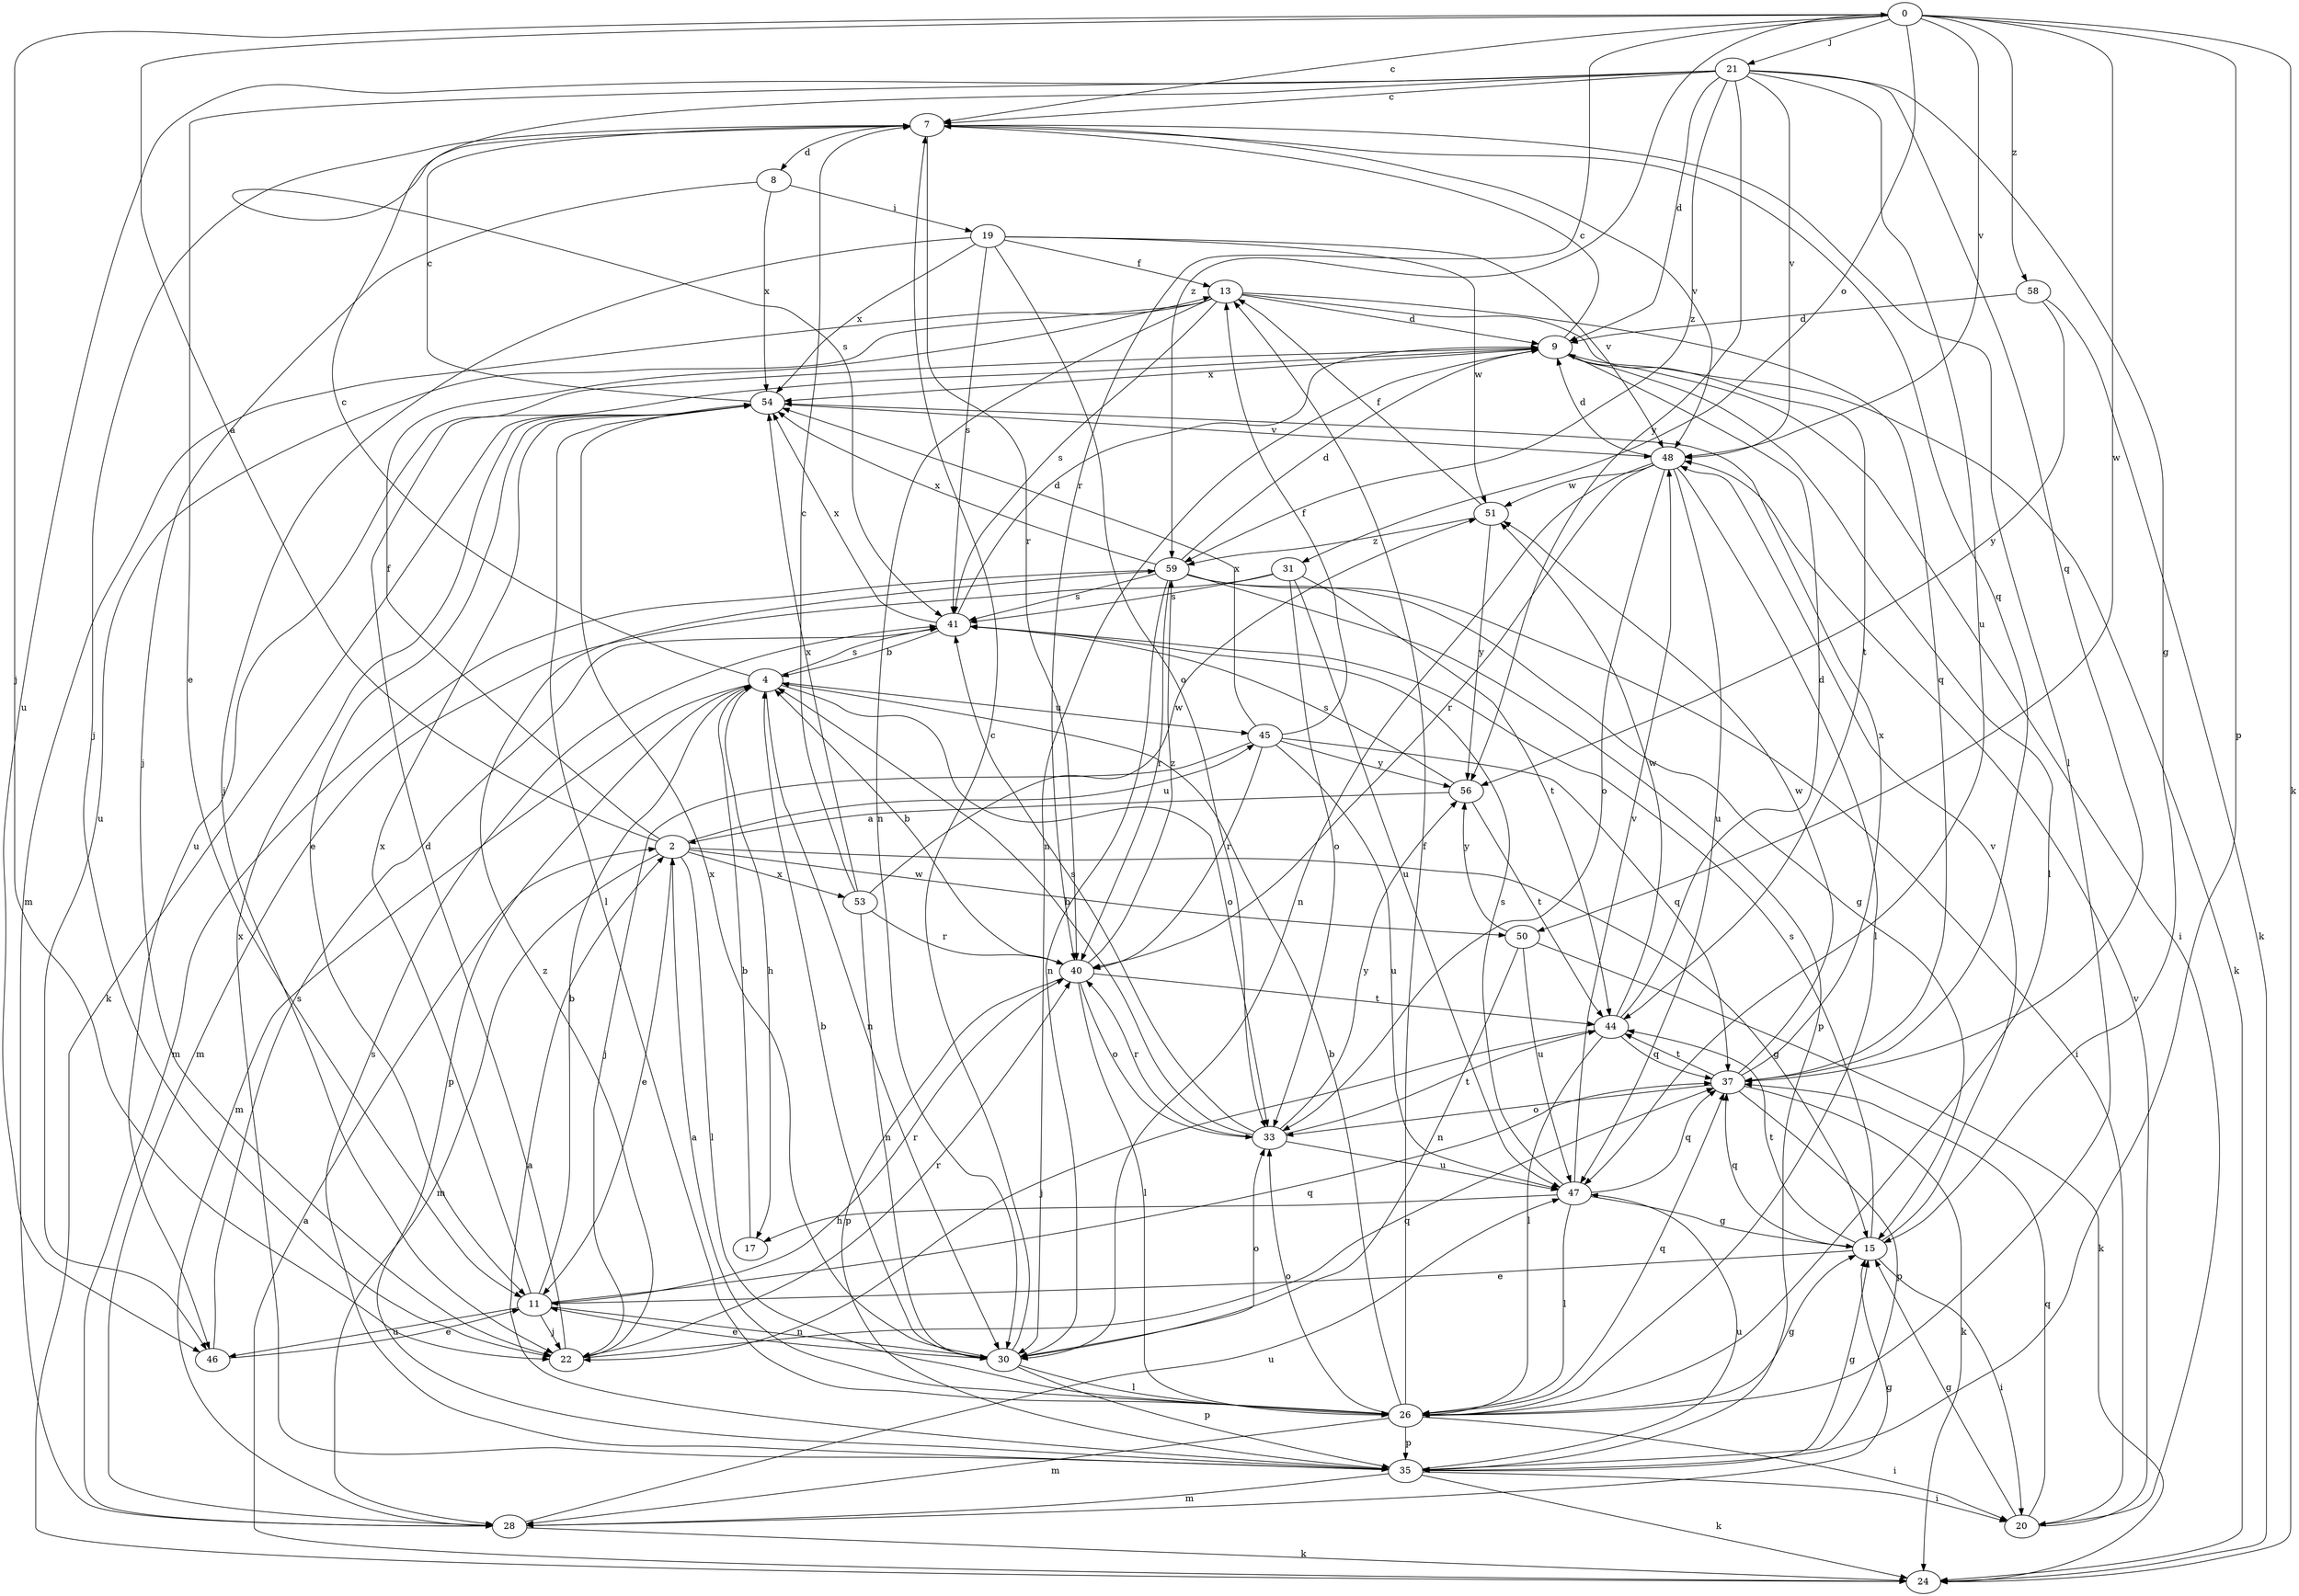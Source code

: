 strict digraph  {
0;
2;
4;
7;
8;
9;
11;
13;
15;
17;
19;
20;
21;
22;
24;
26;
28;
30;
31;
33;
35;
37;
40;
41;
44;
45;
46;
47;
48;
50;
51;
53;
54;
56;
58;
59;
0 -> 7  [label=c];
0 -> 21  [label=j];
0 -> 22  [label=j];
0 -> 24  [label=k];
0 -> 31  [label=o];
0 -> 35  [label=p];
0 -> 40  [label=r];
0 -> 48  [label=v];
0 -> 50  [label=w];
0 -> 58  [label=z];
0 -> 59  [label=z];
2 -> 0  [label=a];
2 -> 11  [label=e];
2 -> 13  [label=f];
2 -> 15  [label=g];
2 -> 26  [label=l];
2 -> 28  [label=m];
2 -> 45  [label=u];
2 -> 50  [label=w];
2 -> 53  [label=x];
4 -> 7  [label=c];
4 -> 17  [label=h];
4 -> 28  [label=m];
4 -> 30  [label=n];
4 -> 33  [label=o];
4 -> 35  [label=p];
4 -> 41  [label=s];
4 -> 45  [label=u];
7 -> 8  [label=d];
7 -> 22  [label=j];
7 -> 26  [label=l];
7 -> 37  [label=q];
7 -> 40  [label=r];
7 -> 48  [label=v];
8 -> 19  [label=i];
8 -> 22  [label=j];
8 -> 54  [label=x];
9 -> 7  [label=c];
9 -> 20  [label=i];
9 -> 24  [label=k];
9 -> 26  [label=l];
9 -> 30  [label=n];
9 -> 46  [label=u];
9 -> 54  [label=x];
11 -> 4  [label=b];
11 -> 22  [label=j];
11 -> 30  [label=n];
11 -> 37  [label=q];
11 -> 40  [label=r];
11 -> 46  [label=u];
11 -> 54  [label=x];
13 -> 9  [label=d];
13 -> 28  [label=m];
13 -> 30  [label=n];
13 -> 37  [label=q];
13 -> 41  [label=s];
13 -> 44  [label=t];
13 -> 46  [label=u];
15 -> 11  [label=e];
15 -> 20  [label=i];
15 -> 37  [label=q];
15 -> 41  [label=s];
15 -> 44  [label=t];
15 -> 48  [label=v];
17 -> 4  [label=b];
19 -> 13  [label=f];
19 -> 22  [label=j];
19 -> 33  [label=o];
19 -> 41  [label=s];
19 -> 48  [label=v];
19 -> 51  [label=w];
19 -> 54  [label=x];
20 -> 15  [label=g];
20 -> 37  [label=q];
20 -> 48  [label=v];
21 -> 7  [label=c];
21 -> 9  [label=d];
21 -> 11  [label=e];
21 -> 15  [label=g];
21 -> 37  [label=q];
21 -> 41  [label=s];
21 -> 46  [label=u];
21 -> 47  [label=u];
21 -> 48  [label=v];
21 -> 56  [label=y];
21 -> 59  [label=z];
22 -> 9  [label=d];
22 -> 37  [label=q];
22 -> 40  [label=r];
22 -> 59  [label=z];
24 -> 2  [label=a];
26 -> 2  [label=a];
26 -> 4  [label=b];
26 -> 13  [label=f];
26 -> 15  [label=g];
26 -> 20  [label=i];
26 -> 28  [label=m];
26 -> 33  [label=o];
26 -> 35  [label=p];
26 -> 37  [label=q];
28 -> 15  [label=g];
28 -> 24  [label=k];
28 -> 47  [label=u];
30 -> 4  [label=b];
30 -> 7  [label=c];
30 -> 11  [label=e];
30 -> 26  [label=l];
30 -> 33  [label=o];
30 -> 35  [label=p];
30 -> 54  [label=x];
31 -> 28  [label=m];
31 -> 33  [label=o];
31 -> 41  [label=s];
31 -> 44  [label=t];
31 -> 47  [label=u];
33 -> 4  [label=b];
33 -> 40  [label=r];
33 -> 41  [label=s];
33 -> 44  [label=t];
33 -> 47  [label=u];
33 -> 56  [label=y];
35 -> 2  [label=a];
35 -> 15  [label=g];
35 -> 20  [label=i];
35 -> 24  [label=k];
35 -> 28  [label=m];
35 -> 41  [label=s];
35 -> 47  [label=u];
35 -> 54  [label=x];
37 -> 24  [label=k];
37 -> 33  [label=o];
37 -> 35  [label=p];
37 -> 44  [label=t];
37 -> 51  [label=w];
37 -> 54  [label=x];
40 -> 4  [label=b];
40 -> 26  [label=l];
40 -> 33  [label=o];
40 -> 35  [label=p];
40 -> 44  [label=t];
40 -> 59  [label=z];
41 -> 4  [label=b];
41 -> 9  [label=d];
41 -> 54  [label=x];
44 -> 9  [label=d];
44 -> 22  [label=j];
44 -> 26  [label=l];
44 -> 37  [label=q];
44 -> 51  [label=w];
45 -> 13  [label=f];
45 -> 22  [label=j];
45 -> 37  [label=q];
45 -> 40  [label=r];
45 -> 47  [label=u];
45 -> 54  [label=x];
45 -> 56  [label=y];
46 -> 11  [label=e];
46 -> 41  [label=s];
47 -> 15  [label=g];
47 -> 17  [label=h];
47 -> 26  [label=l];
47 -> 37  [label=q];
47 -> 41  [label=s];
47 -> 48  [label=v];
48 -> 9  [label=d];
48 -> 26  [label=l];
48 -> 30  [label=n];
48 -> 33  [label=o];
48 -> 40  [label=r];
48 -> 47  [label=u];
48 -> 51  [label=w];
50 -> 24  [label=k];
50 -> 30  [label=n];
50 -> 47  [label=u];
50 -> 56  [label=y];
51 -> 13  [label=f];
51 -> 56  [label=y];
51 -> 59  [label=z];
53 -> 7  [label=c];
53 -> 30  [label=n];
53 -> 40  [label=r];
53 -> 51  [label=w];
53 -> 54  [label=x];
54 -> 7  [label=c];
54 -> 11  [label=e];
54 -> 24  [label=k];
54 -> 26  [label=l];
54 -> 48  [label=v];
56 -> 2  [label=a];
56 -> 41  [label=s];
56 -> 44  [label=t];
58 -> 9  [label=d];
58 -> 24  [label=k];
58 -> 56  [label=y];
59 -> 9  [label=d];
59 -> 15  [label=g];
59 -> 20  [label=i];
59 -> 28  [label=m];
59 -> 30  [label=n];
59 -> 35  [label=p];
59 -> 40  [label=r];
59 -> 41  [label=s];
59 -> 54  [label=x];
}

